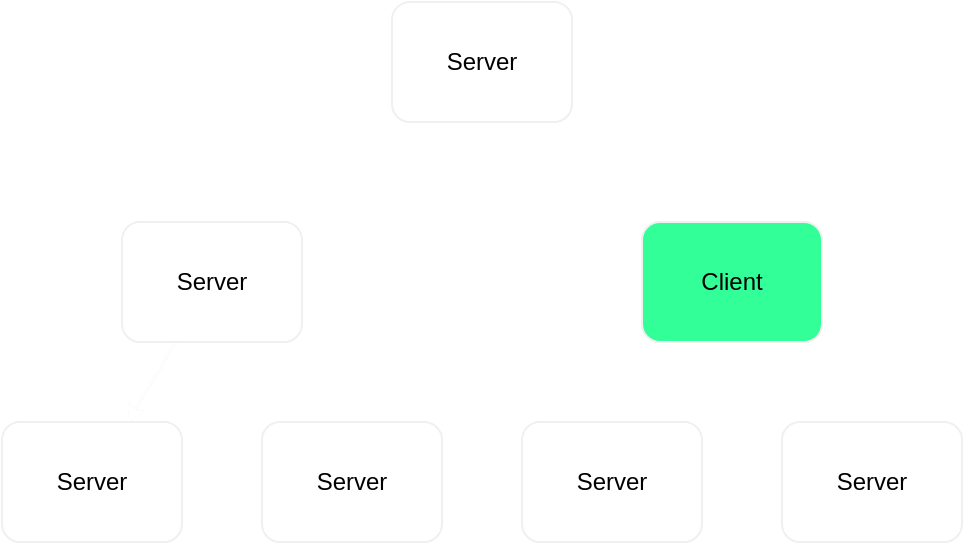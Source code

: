 <mxfile>
    <diagram id="EDtYugUIYbyTY-ylJdwN" name="Page-1">
        <mxGraphModel dx="727" dy="295" grid="1" gridSize="10" guides="1" tooltips="1" connect="1" arrows="1" fold="1" page="1" pageScale="1" pageWidth="827" pageHeight="1169" math="0" shadow="0">
            <root>
                <mxCell id="0"/>
                <mxCell id="1" parent="0"/>
                <mxCell id="20" value="" style="edgeStyle=none;html=1;strokeColor=#FFFFFF;" parent="1" source="22" target="27" edge="1">
                    <mxGeometry relative="1" as="geometry"/>
                </mxCell>
                <mxCell id="21" value="" style="edgeStyle=none;html=1;strokeColor=#FFFFFF;" parent="1" source="22" edge="1">
                    <mxGeometry relative="1" as="geometry">
                        <mxPoint x="472.273" y="130" as="targetPoint"/>
                    </mxGeometry>
                </mxCell>
                <mxCell id="22" value="Server" style="rounded=1;whiteSpace=wrap;html=1;strokeColor=#F0F0F0;" parent="1" vertex="1">
                    <mxGeometry x="335" y="20" width="90" height="60" as="geometry"/>
                </mxCell>
                <mxCell id="23" value="" style="edgeStyle=none;html=1;strokeColor=#F0F0F0;" parent="1" source="27" target="28" edge="1">
                    <mxGeometry relative="1" as="geometry"/>
                </mxCell>
                <mxCell id="24" value="" style="edgeStyle=none;html=1;strokeColor=#F0F0F0;" parent="1" source="27" target="28" edge="1">
                    <mxGeometry relative="1" as="geometry"/>
                </mxCell>
                <mxCell id="25" value="" style="edgeStyle=none;html=1;strokeColor=#FFFFFF;" parent="1" source="27" target="28" edge="1">
                    <mxGeometry relative="1" as="geometry"/>
                </mxCell>
                <mxCell id="26" value="" style="edgeStyle=none;html=1;strokeColor=#FFFFFF;" parent="1" source="27" target="29" edge="1">
                    <mxGeometry relative="1" as="geometry"/>
                </mxCell>
                <mxCell id="27" value="Server" style="rounded=1;whiteSpace=wrap;html=1;strokeColor=#F0F0F0;" parent="1" vertex="1">
                    <mxGeometry x="200" y="130" width="90" height="60" as="geometry"/>
                </mxCell>
                <mxCell id="28" value="Server" style="rounded=1;whiteSpace=wrap;html=1;strokeColor=#F0F0F0;" parent="1" vertex="1">
                    <mxGeometry x="140" y="230" width="90" height="60" as="geometry"/>
                </mxCell>
                <mxCell id="29" value="Server" style="rounded=1;whiteSpace=wrap;html=1;strokeColor=#F0F0F0;" parent="1" vertex="1">
                    <mxGeometry x="270" y="230" width="90" height="60" as="geometry"/>
                </mxCell>
                <mxCell id="30" style="edgeStyle=none;html=1;entryX=0.75;entryY=0;entryDx=0;entryDy=0;fontColor=#F0F0F0;strokeColor=#FFFFFF;" parent="1" source="32" edge="1">
                    <mxGeometry relative="1" as="geometry">
                        <mxPoint x="467.5" y="230" as="targetPoint"/>
                    </mxGeometry>
                </mxCell>
                <mxCell id="31" style="edgeStyle=none;html=1;entryX=0.25;entryY=0;entryDx=0;entryDy=0;fontColor=#F0F0F0;strokeColor=#FFFFFF;" parent="1" source="32" edge="1">
                    <mxGeometry relative="1" as="geometry">
                        <mxPoint x="552.5" y="230" as="targetPoint"/>
                    </mxGeometry>
                </mxCell>
                <mxCell id="32" value="Client" style="rounded=1;whiteSpace=wrap;html=1;strokeColor=#F0F0F0;fillColor=#33FF99;fontColor=#000000;" parent="1" vertex="1">
                    <mxGeometry x="460" y="130" width="90" height="60" as="geometry"/>
                </mxCell>
                <mxCell id="34" value="Server" style="rounded=1;whiteSpace=wrap;html=1;strokeColor=#F0F0F0;" vertex="1" parent="1">
                    <mxGeometry x="400" y="230" width="90" height="60" as="geometry"/>
                </mxCell>
                <mxCell id="35" value="Server" style="rounded=1;whiteSpace=wrap;html=1;strokeColor=#F0F0F0;" vertex="1" parent="1">
                    <mxGeometry x="530" y="230" width="90" height="60" as="geometry"/>
                </mxCell>
            </root>
        </mxGraphModel>
    </diagram>
</mxfile>